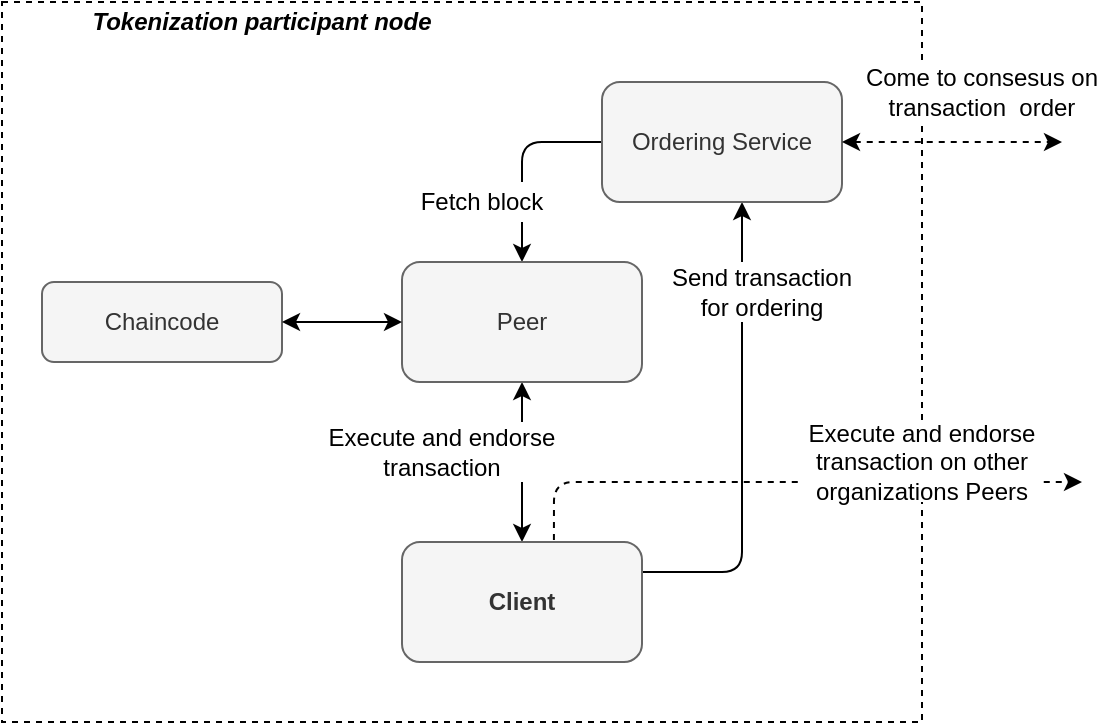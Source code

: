 <mxfile version="12.9.3" type="device"><diagram id="lnp9-PLZ2E9AcZ0j9y5g" name="Page-1"><mxGraphModel dx="1102" dy="1000" grid="1" gridSize="10" guides="1" tooltips="1" connect="1" arrows="1" fold="1" page="1" pageScale="1" pageWidth="850" pageHeight="1100" math="0" shadow="0"><root><mxCell id="0"/><mxCell id="1" parent="0"/><mxCell id="w8WRQGpn2ZedOr0_muRx-23" value="" style="rounded=0;whiteSpace=wrap;html=1;strokeWidth=1;dashed=1;" parent="1" vertex="1"><mxGeometry x="10" y="20" width="460" height="360" as="geometry"/></mxCell><mxCell id="w8WRQGpn2ZedOr0_muRx-10" value="" style="edgeStyle=elbowEdgeStyle;elbow=horizontal;endArrow=classic;html=1;exitX=1;exitY=0.25;exitDx=0;exitDy=0;" parent="1" source="w8WRQGpn2ZedOr0_muRx-21" target="w8WRQGpn2ZedOr0_muRx-22" edge="1"><mxGeometry width="50" height="50" relative="1" as="geometry"><mxPoint x="340" y="320" as="sourcePoint"/><mxPoint x="360" y="130" as="targetPoint"/><Array as="points"><mxPoint x="380" y="220"/><mxPoint x="360" y="240"/><mxPoint x="400" y="230"/></Array></mxGeometry></mxCell><mxCell id="w8WRQGpn2ZedOr0_muRx-11" value="" style="endArrow=classic;startArrow=classic;html=1;" parent="1" source="w8WRQGpn2ZedOr0_muRx-21" target="w8WRQGpn2ZedOr0_muRx-19" edge="1"><mxGeometry width="50" height="50" relative="1" as="geometry"><mxPoint x="270" y="286" as="sourcePoint"/><mxPoint x="270" y="240" as="targetPoint"/></mxGeometry></mxCell><mxCell id="w8WRQGpn2ZedOr0_muRx-12" value="" style="edgeStyle=elbowEdgeStyle;elbow=horizontal;endArrow=classic;html=1;" parent="1" source="w8WRQGpn2ZedOr0_muRx-22" target="w8WRQGpn2ZedOr0_muRx-19" edge="1"><mxGeometry width="50" height="50" relative="1" as="geometry"><mxPoint x="310" y="100" as="sourcePoint"/><mxPoint x="270" y="190" as="targetPoint"/><Array as="points"><mxPoint x="270" y="140"/></Array></mxGeometry></mxCell><mxCell id="w8WRQGpn2ZedOr0_muRx-15" value="Tokenization participant node" style="text;html=1;strokeColor=none;fillColor=none;align=center;verticalAlign=middle;whiteSpace=wrap;rounded=0;fontStyle=3" parent="1" vertex="1"><mxGeometry x="40" y="20" width="200" height="20" as="geometry"/></mxCell><mxCell id="w8WRQGpn2ZedOr0_muRx-16" value="Chaincode" style="rounded=1;whiteSpace=wrap;html=1;strokeWidth=1;fillColor=#f5f5f5;strokeColor=#666666;fontColor=#333333;fontStyle=0" parent="1" vertex="1"><mxGeometry x="30" y="160" width="120" height="40" as="geometry"/></mxCell><mxCell id="w8WRQGpn2ZedOr0_muRx-19" value="Peer" style="rounded=1;whiteSpace=wrap;html=1;strokeWidth=1;fillColor=#f5f5f5;strokeColor=#666666;fontColor=#333333;" parent="1" vertex="1"><mxGeometry x="210" y="150" width="120" height="60" as="geometry"/></mxCell><mxCell id="w8WRQGpn2ZedOr0_muRx-21" value="&lt;span style=&quot;font-weight: 700&quot;&gt;Client&lt;br&gt;&lt;/span&gt;" style="rounded=1;whiteSpace=wrap;html=1;strokeWidth=1;fillColor=#f5f5f5;strokeColor=#666666;fontColor=#333333;" parent="1" vertex="1"><mxGeometry x="210" y="290" width="120" height="60" as="geometry"/></mxCell><mxCell id="w8WRQGpn2ZedOr0_muRx-22" value="Ordering Service" style="rounded=1;whiteSpace=wrap;html=1;strokeWidth=1;fillColor=#f5f5f5;strokeColor=#666666;fontColor=#333333;" parent="1" vertex="1"><mxGeometry x="310" y="60" width="120" height="60" as="geometry"/></mxCell><mxCell id="w8WRQGpn2ZedOr0_muRx-24" value="" style="endArrow=classic;startArrow=classic;html=1;dashed=1;strokeWidth=1;" parent="1" source="w8WRQGpn2ZedOr0_muRx-22" edge="1"><mxGeometry width="50" height="50" relative="1" as="geometry"><mxPoint x="10" y="560" as="sourcePoint"/><mxPoint x="540" y="90" as="targetPoint"/></mxGeometry></mxCell><mxCell id="vkixpeBSIOPZBA3Whqdb-1" value="Come to consesus on transaction&amp;nbsp; order" style="text;html=1;strokeColor=none;fillColor=#ffffff;align=center;verticalAlign=middle;whiteSpace=wrap;rounded=0;" parent="1" vertex="1"><mxGeometry x="440" y="50" width="120" height="30" as="geometry"/></mxCell><mxCell id="vkixpeBSIOPZBA3Whqdb-2" value="Execute and endorse transaction" style="text;html=1;strokeColor=none;fillColor=#ffffff;align=center;verticalAlign=middle;whiteSpace=wrap;rounded=0;" parent="1" vertex="1"><mxGeometry x="170" y="230" width="120" height="30" as="geometry"/></mxCell><mxCell id="vkixpeBSIOPZBA3Whqdb-3" value="" style="edgeStyle=elbowEdgeStyle;elbow=horizontal;endArrow=classic;html=1;exitX=0;exitY=0.5;exitDx=0;exitDy=0;entryX=1;entryY=0.5;entryDx=0;entryDy=0;startArrow=classic;startFill=1;" parent="1" source="w8WRQGpn2ZedOr0_muRx-19" target="w8WRQGpn2ZedOr0_muRx-16" edge="1"><mxGeometry width="50" height="50" relative="1" as="geometry"><mxPoint x="10" y="560" as="sourcePoint"/><mxPoint x="60" y="510" as="targetPoint"/></mxGeometry></mxCell><mxCell id="vkixpeBSIOPZBA3Whqdb-4" value="" style="edgeStyle=elbowEdgeStyle;elbow=horizontal;endArrow=classic;html=1;exitX=0.633;exitY=-0.017;exitDx=0;exitDy=0;exitPerimeter=0;dashed=1;" parent="1" source="w8WRQGpn2ZedOr0_muRx-21" edge="1"><mxGeometry width="50" height="50" relative="1" as="geometry"><mxPoint x="560" y="260" as="sourcePoint"/><mxPoint x="550" y="260" as="targetPoint"/><Array as="points"><mxPoint x="286" y="270"/></Array></mxGeometry></mxCell><mxCell id="vkixpeBSIOPZBA3Whqdb-5" value="Execute and endorse transaction on other organizations Peers" style="text;html=1;strokeColor=none;fillColor=#ffffff;align=center;verticalAlign=middle;whiteSpace=wrap;rounded=0;" parent="1" vertex="1"><mxGeometry x="410" y="230" width="120" height="40" as="geometry"/></mxCell><mxCell id="vkixpeBSIOPZBA3Whqdb-6" value="Send transaction for ordering" style="text;html=1;align=center;verticalAlign=middle;whiteSpace=wrap;rounded=0;fillColor=#ffffff;" parent="1" vertex="1"><mxGeometry x="340" y="150" width="100" height="30" as="geometry"/></mxCell><mxCell id="vkixpeBSIOPZBA3Whqdb-8" value="Fetch block" style="text;html=1;strokeColor=none;fillColor=#ffffff;align=center;verticalAlign=middle;whiteSpace=wrap;rounded=0;" parent="1" vertex="1"><mxGeometry x="210" y="110" width="80" height="20" as="geometry"/></mxCell></root></mxGraphModel></diagram></mxfile>